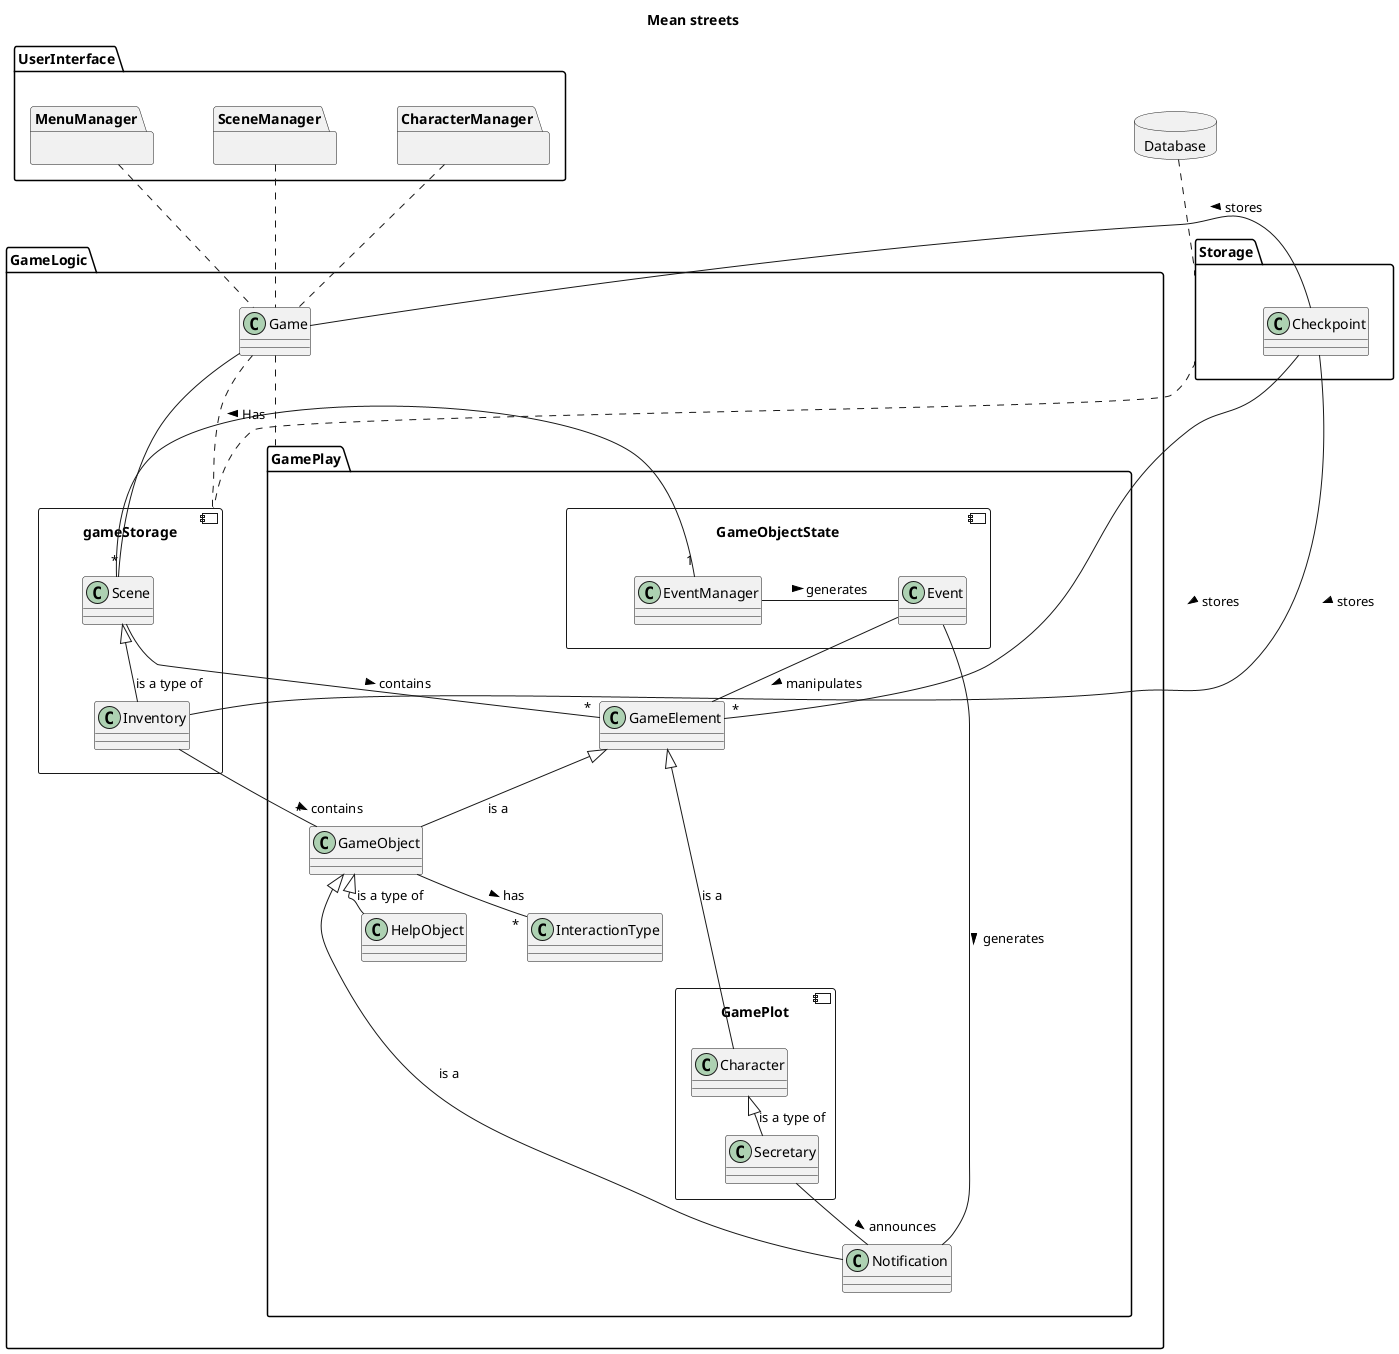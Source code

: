 @startuml

skinparam nodesep 60
skinparam ranksep 20

title Mean streets
top to bottom direction
database Database {
}
package UserInterface {
    package MenuManager {}
    package SceneManager {}
    package CharacterManager {}
}

package GameLogic {
    class Game
    component gameStorage {
        class Inventory
        class Scene
    }


    package GamePlay {
        class InteractionType
        class GameElement
        class GameObject
        class HelpObject
        class Notification
        component GameObjectState {
            class Event
            class EventManager
        }
        component GamePlot {
            class Secretary
            class Character
        }
    }
}

package Storage {
    class Checkpoint
}

Database .. Storage
MenuManager .. Game
SceneManager .. Game
CharacterManager .. Game
Storage . gameStorage


InteractionType -[hidden]up- GameObjectState
Character -[hidden]up- GameObjectState
Secretary -[hidden]up- GameObjectState
Notification -[hidden]up- GameObjectState
InteractionType -[hidden]down- Character


Game . gameStorage
Game .. GamePlay

Game -- "*" Scene
Checkpoint -- "*" GameElement : stores >
Checkpoint -- Inventory : stores >
Checkpoint - Game : stores >
Character <|-- Secretary : is a type of
GameElement <|-- GameObject : is a
GameElement <|-- Character : is a
Scene - "*" GameElement : contains >
Scene <|-- Inventory : is a type of
Inventory -- "*" GameObject : contains >
EventManager "1" - Scene : Has >
EventManager - Event : generates >
Event -- Notification : generates >
Event -- GameElement : manipulates >
Secretary -- Notification : announces >
GameObject <|-- HelpObject : is a type of
GameObject <|-- Notification : is a
GameObject -- "*" InteractionType : has >
@enduml
